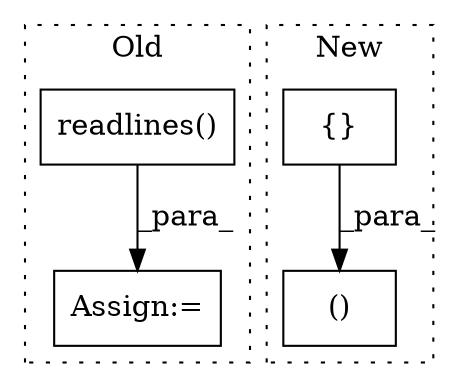 digraph G {
subgraph cluster0 {
1 [label="readlines()" a="75" s="26184" l="13" shape="box"];
3 [label="Assign:=" a="68" s="26181" l="3" shape="box"];
label = "Old";
style="dotted";
}
subgraph cluster1 {
2 [label="()" a="54" s="25960" l="61" shape="box"];
4 [label="{}" a="95" s="25962,26020" l="1,1" shape="box"];
label = "New";
style="dotted";
}
1 -> 3 [label="_para_"];
4 -> 2 [label="_para_"];
}